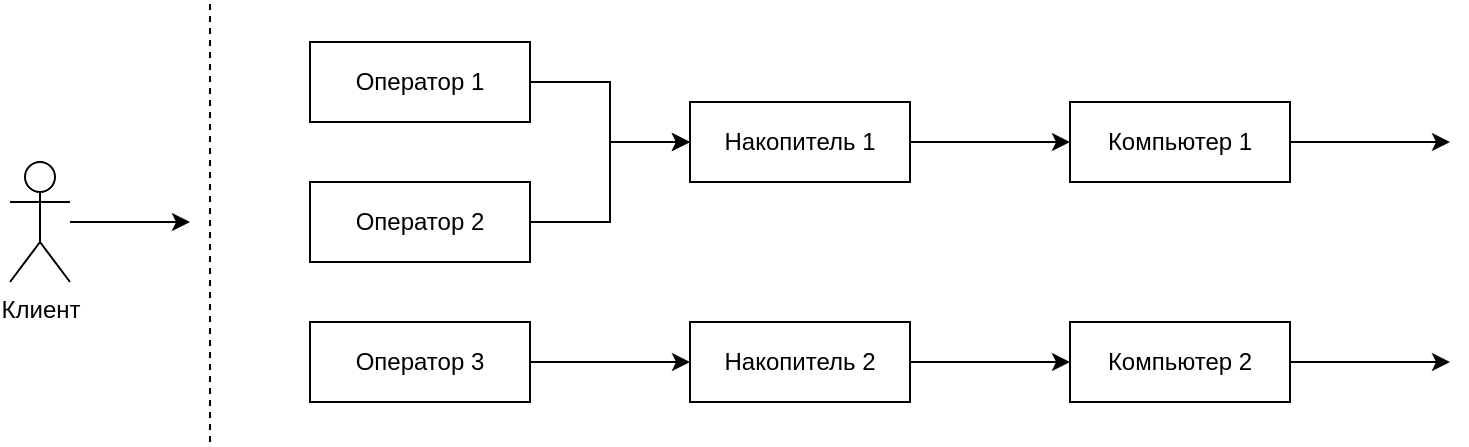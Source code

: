 <mxfile version="20.6.0" type="device" pages="2"><diagram id="roi0-QSfoDxZ3h58tADE" name="common"><mxGraphModel dx="1426" dy="921" grid="1" gridSize="10" guides="1" tooltips="1" connect="1" arrows="1" fold="1" page="1" pageScale="1" pageWidth="827" pageHeight="1169" math="0" shadow="0"><root><mxCell id="0"/><mxCell id="1" parent="0"/><mxCell id="AkA1fVF3ASxgs85wlj2x-1" value="Клиент" style="shape=umlActor;verticalLabelPosition=bottom;verticalAlign=top;html=1;outlineConnect=0;" vertex="1" parent="1"><mxGeometry x="40" y="100" width="30" height="60" as="geometry"/></mxCell><mxCell id="AkA1fVF3ASxgs85wlj2x-12" style="edgeStyle=orthogonalEdgeStyle;rounded=0;orthogonalLoop=1;jettySize=auto;html=1;entryX=0;entryY=0.5;entryDx=0;entryDy=0;" edge="1" parent="1" source="AkA1fVF3ASxgs85wlj2x-4" target="AkA1fVF3ASxgs85wlj2x-8"><mxGeometry relative="1" as="geometry"/></mxCell><mxCell id="AkA1fVF3ASxgs85wlj2x-4" value="Оператор 1" style="rounded=0;whiteSpace=wrap;html=1;" vertex="1" parent="1"><mxGeometry x="190" y="40" width="110" height="40" as="geometry"/></mxCell><mxCell id="AkA1fVF3ASxgs85wlj2x-13" style="edgeStyle=orthogonalEdgeStyle;rounded=0;orthogonalLoop=1;jettySize=auto;html=1;" edge="1" parent="1" source="AkA1fVF3ASxgs85wlj2x-5"><mxGeometry relative="1" as="geometry"><mxPoint x="380" y="90" as="targetPoint"/><Array as="points"><mxPoint x="340" y="130"/><mxPoint x="340" y="90"/></Array></mxGeometry></mxCell><mxCell id="AkA1fVF3ASxgs85wlj2x-5" value="Оператор 2" style="rounded=0;whiteSpace=wrap;html=1;" vertex="1" parent="1"><mxGeometry x="190" y="110" width="110" height="40" as="geometry"/></mxCell><mxCell id="AkA1fVF3ASxgs85wlj2x-14" style="edgeStyle=orthogonalEdgeStyle;rounded=0;orthogonalLoop=1;jettySize=auto;html=1;entryX=0;entryY=0.5;entryDx=0;entryDy=0;" edge="1" parent="1" source="AkA1fVF3ASxgs85wlj2x-6" target="AkA1fVF3ASxgs85wlj2x-9"><mxGeometry relative="1" as="geometry"/></mxCell><mxCell id="AkA1fVF3ASxgs85wlj2x-6" value="Оператор 3" style="rounded=0;whiteSpace=wrap;html=1;" vertex="1" parent="1"><mxGeometry x="190" y="180" width="110" height="40" as="geometry"/></mxCell><mxCell id="AkA1fVF3ASxgs85wlj2x-7" value="" style="endArrow=none;dashed=1;html=1;rounded=0;" edge="1" parent="1"><mxGeometry width="50" height="50" relative="1" as="geometry"><mxPoint x="140" y="240" as="sourcePoint"/><mxPoint x="140" y="20" as="targetPoint"/></mxGeometry></mxCell><mxCell id="AkA1fVF3ASxgs85wlj2x-16" style="edgeStyle=orthogonalEdgeStyle;rounded=0;orthogonalLoop=1;jettySize=auto;html=1;entryX=0;entryY=0.5;entryDx=0;entryDy=0;" edge="1" parent="1" source="AkA1fVF3ASxgs85wlj2x-8" target="AkA1fVF3ASxgs85wlj2x-10"><mxGeometry relative="1" as="geometry"/></mxCell><mxCell id="AkA1fVF3ASxgs85wlj2x-8" value="Накопитель 1" style="rounded=0;whiteSpace=wrap;html=1;" vertex="1" parent="1"><mxGeometry x="380" y="70" width="110" height="40" as="geometry"/></mxCell><mxCell id="AkA1fVF3ASxgs85wlj2x-15" style="edgeStyle=orthogonalEdgeStyle;rounded=0;orthogonalLoop=1;jettySize=auto;html=1;entryX=0;entryY=0.5;entryDx=0;entryDy=0;" edge="1" parent="1" source="AkA1fVF3ASxgs85wlj2x-9" target="AkA1fVF3ASxgs85wlj2x-11"><mxGeometry relative="1" as="geometry"/></mxCell><mxCell id="AkA1fVF3ASxgs85wlj2x-9" value="Накопитель 2" style="rounded=0;whiteSpace=wrap;html=1;" vertex="1" parent="1"><mxGeometry x="380" y="180" width="110" height="40" as="geometry"/></mxCell><mxCell id="AkA1fVF3ASxgs85wlj2x-10" value="Компьютер 1" style="rounded=0;whiteSpace=wrap;html=1;" vertex="1" parent="1"><mxGeometry x="570" y="70" width="110" height="40" as="geometry"/></mxCell><mxCell id="AkA1fVF3ASxgs85wlj2x-11" value="Компьютер 2" style="rounded=0;whiteSpace=wrap;html=1;" vertex="1" parent="1"><mxGeometry x="570" y="180" width="110" height="40" as="geometry"/></mxCell><mxCell id="AkA1fVF3ASxgs85wlj2x-17" value="" style="endArrow=classic;html=1;rounded=0;exitX=1;exitY=0.5;exitDx=0;exitDy=0;" edge="1" parent="1" source="AkA1fVF3ASxgs85wlj2x-11"><mxGeometry width="50" height="50" relative="1" as="geometry"><mxPoint x="390" y="260" as="sourcePoint"/><mxPoint x="760" y="200" as="targetPoint"/></mxGeometry></mxCell><mxCell id="AkA1fVF3ASxgs85wlj2x-18" value="" style="endArrow=classic;html=1;rounded=0;exitX=1;exitY=0.5;exitDx=0;exitDy=0;" edge="1" parent="1" source="AkA1fVF3ASxgs85wlj2x-10"><mxGeometry width="50" height="50" relative="1" as="geometry"><mxPoint x="690" y="210" as="sourcePoint"/><mxPoint x="760" y="90" as="targetPoint"/></mxGeometry></mxCell><mxCell id="AkA1fVF3ASxgs85wlj2x-19" value="" style="endArrow=classic;html=1;rounded=0;" edge="1" parent="1" source="AkA1fVF3ASxgs85wlj2x-1"><mxGeometry width="50" height="50" relative="1" as="geometry"><mxPoint x="100" y="130" as="sourcePoint"/><mxPoint x="130" y="130" as="targetPoint"/></mxGeometry></mxCell></root></mxGraphModel></diagram><diagram id="iSHLHeB7jbA-DYLsTHOE" name="smo"><mxGraphModel dx="1188" dy="768" grid="1" gridSize="10" guides="1" tooltips="1" connect="1" arrows="1" fold="1" page="1" pageScale="1" pageWidth="827" pageHeight="1169" math="0" shadow="0"><root><mxCell id="0"/><mxCell id="1" parent="0"/><mxCell id="mZBq5qUPbQpuCmpfxpBB-9" style="edgeStyle=orthogonalEdgeStyle;rounded=0;orthogonalLoop=1;jettySize=auto;html=1;fontSize=18;entryX=0;entryY=0.5;entryDx=0;entryDy=0;" edge="1" parent="1" source="mZBq5qUPbQpuCmpfxpBB-1" target="mZBq5qUPbQpuCmpfxpBB-5"><mxGeometry relative="1" as="geometry"><mxPoint x="120" y="190" as="targetPoint"/></mxGeometry></mxCell><mxCell id="mZBq5qUPbQpuCmpfxpBB-13" style="edgeStyle=orthogonalEdgeStyle;rounded=0;orthogonalLoop=1;jettySize=auto;html=1;fontSize=18;entryX=0;entryY=0.5;entryDx=0;entryDy=0;" edge="1" parent="1" source="mZBq5qUPbQpuCmpfxpBB-1" target="mZBq5qUPbQpuCmpfxpBB-11"><mxGeometry relative="1" as="geometry"><mxPoint x="130" y="280" as="targetPoint"/><Array as="points"><mxPoint x="120" y="185"/><mxPoint x="120" y="285"/></Array></mxGeometry></mxCell><mxCell id="mZBq5qUPbQpuCmpfxpBB-1" value="" style="triangle;whiteSpace=wrap;html=1;" vertex="1" parent="1"><mxGeometry x="40" y="160" width="37.5" height="50" as="geometry"/></mxCell><mxCell id="mZBq5qUPbQpuCmpfxpBB-10" style="edgeStyle=orthogonalEdgeStyle;rounded=0;orthogonalLoop=1;jettySize=auto;html=1;entryX=0;entryY=0.5;entryDx=0;entryDy=0;fontSize=18;" edge="1" parent="1" target="mZBq5qUPbQpuCmpfxpBB-3"><mxGeometry relative="1" as="geometry"><mxPoint x="80" y="185" as="sourcePoint"/></mxGeometry></mxCell><mxCell id="mZBq5qUPbQpuCmpfxpBB-2" value="&lt;font style=&quot;font-size: 18px;&quot;&gt;Г&lt;/font&gt;" style="text;html=1;align=center;verticalAlign=middle;resizable=0;points=[];autosize=1;strokeColor=none;fillColor=none;" vertex="1" parent="1"><mxGeometry x="40" y="165" width="30" height="40" as="geometry"/></mxCell><mxCell id="mZBq5qUPbQpuCmpfxpBB-3" value="" style="triangle;whiteSpace=wrap;html=1;" vertex="1" parent="1"><mxGeometry x="160" y="60" width="37.5" height="50" as="geometry"/></mxCell><mxCell id="mZBq5qUPbQpuCmpfxpBB-16" style="edgeStyle=orthogonalEdgeStyle;rounded=0;orthogonalLoop=1;jettySize=auto;html=1;entryX=0;entryY=0.5;entryDx=0;entryDy=0;fontSize=18;exitX=1;exitY=0.5;exitDx=0;exitDy=0;" edge="1" parent="1" source="mZBq5qUPbQpuCmpfxpBB-3" target="mZBq5qUPbQpuCmpfxpBB-7"><mxGeometry relative="1" as="geometry"><mxPoint x="200" y="85" as="sourcePoint"/></mxGeometry></mxCell><mxCell id="mZBq5qUPbQpuCmpfxpBB-4" value="&lt;font style=&quot;font-size: 18px;&quot;&gt;Г&lt;/font&gt;" style="text;html=1;align=center;verticalAlign=middle;resizable=0;points=[];autosize=1;strokeColor=none;fillColor=none;" vertex="1" parent="1"><mxGeometry x="160" y="65" width="30" height="40" as="geometry"/></mxCell><mxCell id="mZBq5qUPbQpuCmpfxpBB-15" style="edgeStyle=orthogonalEdgeStyle;rounded=0;orthogonalLoop=1;jettySize=auto;html=1;exitX=1;exitY=0.5;exitDx=0;exitDy=0;entryX=0;entryY=0.5;entryDx=0;entryDy=0;fontSize=18;" edge="1" parent="1" source="mZBq5qUPbQpuCmpfxpBB-5" target="mZBq5qUPbQpuCmpfxpBB-8"><mxGeometry relative="1" as="geometry"/></mxCell><mxCell id="mZBq5qUPbQpuCmpfxpBB-5" value="" style="triangle;whiteSpace=wrap;html=1;" vertex="1" parent="1"><mxGeometry x="160" y="160" width="37.5" height="50" as="geometry"/></mxCell><mxCell id="mZBq5qUPbQpuCmpfxpBB-6" value="&lt;font style=&quot;font-size: 18px;&quot;&gt;Г&lt;/font&gt;" style="text;html=1;align=center;verticalAlign=middle;resizable=0;points=[];autosize=1;strokeColor=none;fillColor=none;" vertex="1" parent="1"><mxGeometry x="160" y="165" width="30" height="40" as="geometry"/></mxCell><mxCell id="mZBq5qUPbQpuCmpfxpBB-27" style="edgeStyle=orthogonalEdgeStyle;rounded=0;orthogonalLoop=1;jettySize=auto;html=1;entryX=0;entryY=0.5;entryDx=0;entryDy=0;fontSize=18;" edge="1" parent="1" source="mZBq5qUPbQpuCmpfxpBB-7" target="mZBq5qUPbQpuCmpfxpBB-18"><mxGeometry relative="1" as="geometry"/></mxCell><mxCell id="mZBq5qUPbQpuCmpfxpBB-7" value="К1" style="ellipse;whiteSpace=wrap;html=1;aspect=fixed;fontSize=18;" vertex="1" parent="1"><mxGeometry x="280" y="60" width="50" height="50" as="geometry"/></mxCell><mxCell id="mZBq5qUPbQpuCmpfxpBB-28" style="edgeStyle=orthogonalEdgeStyle;rounded=0;orthogonalLoop=1;jettySize=auto;html=1;entryX=0;entryY=0.5;entryDx=0;entryDy=0;fontSize=18;" edge="1" parent="1" source="mZBq5qUPbQpuCmpfxpBB-8" target="mZBq5qUPbQpuCmpfxpBB-18"><mxGeometry relative="1" as="geometry"/></mxCell><mxCell id="mZBq5qUPbQpuCmpfxpBB-8" value="К2" style="ellipse;whiteSpace=wrap;html=1;aspect=fixed;fontSize=18;" vertex="1" parent="1"><mxGeometry x="280" y="160" width="50" height="50" as="geometry"/></mxCell><mxCell id="mZBq5qUPbQpuCmpfxpBB-17" style="edgeStyle=orthogonalEdgeStyle;rounded=0;orthogonalLoop=1;jettySize=auto;html=1;entryX=0;entryY=0.5;entryDx=0;entryDy=0;fontSize=18;" edge="1" parent="1" source="mZBq5qUPbQpuCmpfxpBB-11" target="mZBq5qUPbQpuCmpfxpBB-14"><mxGeometry relative="1" as="geometry"/></mxCell><mxCell id="mZBq5qUPbQpuCmpfxpBB-11" value="" style="triangle;whiteSpace=wrap;html=1;" vertex="1" parent="1"><mxGeometry x="160" y="260" width="37.5" height="50" as="geometry"/></mxCell><mxCell id="mZBq5qUPbQpuCmpfxpBB-12" value="&lt;font style=&quot;font-size: 18px;&quot;&gt;Г&lt;/font&gt;" style="text;html=1;align=center;verticalAlign=middle;resizable=0;points=[];autosize=1;strokeColor=none;fillColor=none;" vertex="1" parent="1"><mxGeometry x="160" y="265" width="30" height="40" as="geometry"/></mxCell><mxCell id="mZBq5qUPbQpuCmpfxpBB-42" style="edgeStyle=orthogonalEdgeStyle;rounded=0;orthogonalLoop=1;jettySize=auto;html=1;entryX=0;entryY=0.5;entryDx=0;entryDy=0;fontSize=18;" edge="1" parent="1" source="mZBq5qUPbQpuCmpfxpBB-14" target="mZBq5qUPbQpuCmpfxpBB-31"><mxGeometry relative="1" as="geometry"/></mxCell><mxCell id="mZBq5qUPbQpuCmpfxpBB-14" value="К3" style="ellipse;whiteSpace=wrap;html=1;aspect=fixed;fontSize=18;" vertex="1" parent="1"><mxGeometry x="280" y="260" width="50" height="50" as="geometry"/></mxCell><mxCell id="mZBq5qUPbQpuCmpfxpBB-18" value="" style="whiteSpace=wrap;html=1;aspect=fixed;fontSize=18;" vertex="1" parent="1"><mxGeometry x="440" y="120" width="30" height="30" as="geometry"/></mxCell><mxCell id="mZBq5qUPbQpuCmpfxpBB-19" value="" style="whiteSpace=wrap;html=1;aspect=fixed;fontSize=18;" vertex="1" parent="1"><mxGeometry x="470" y="120" width="30" height="30" as="geometry"/></mxCell><mxCell id="mZBq5qUPbQpuCmpfxpBB-20" value="" style="whiteSpace=wrap;html=1;aspect=fixed;fontSize=18;" vertex="1" parent="1"><mxGeometry x="500" y="120" width="30" height="30" as="geometry"/></mxCell><mxCell id="mZBq5qUPbQpuCmpfxpBB-21" value="" style="whiteSpace=wrap;html=1;aspect=fixed;fontSize=18;" vertex="1" parent="1"><mxGeometry x="530" y="120" width="30" height="30" as="geometry"/></mxCell><mxCell id="mZBq5qUPbQpuCmpfxpBB-29" style="edgeStyle=orthogonalEdgeStyle;rounded=0;orthogonalLoop=1;jettySize=auto;html=1;entryX=0;entryY=0.5;entryDx=0;entryDy=0;fontSize=18;" edge="1" parent="1" source="mZBq5qUPbQpuCmpfxpBB-22" target="mZBq5qUPbQpuCmpfxpBB-26"><mxGeometry relative="1" as="geometry"/></mxCell><mxCell id="mZBq5qUPbQpuCmpfxpBB-22" value="" style="whiteSpace=wrap;html=1;aspect=fixed;fontSize=18;" vertex="1" parent="1"><mxGeometry x="560" y="120" width="30" height="30" as="geometry"/></mxCell><mxCell id="mZBq5qUPbQpuCmpfxpBB-23" value="" style="endArrow=none;html=1;rounded=0;fontSize=18;entryX=0;entryY=1;entryDx=0;entryDy=0;" edge="1" parent="1" target="mZBq5qUPbQpuCmpfxpBB-18"><mxGeometry width="50" height="50" relative="1" as="geometry"><mxPoint x="410" y="150" as="sourcePoint"/><mxPoint x="430" y="120" as="targetPoint"/></mxGeometry></mxCell><mxCell id="mZBq5qUPbQpuCmpfxpBB-24" value="" style="endArrow=none;html=1;rounded=0;fontSize=18;entryX=0;entryY=0;entryDx=0;entryDy=0;" edge="1" parent="1" target="mZBq5qUPbQpuCmpfxpBB-18"><mxGeometry width="50" height="50" relative="1" as="geometry"><mxPoint x="410" y="120" as="sourcePoint"/><mxPoint x="430" y="120" as="targetPoint"/></mxGeometry></mxCell><mxCell id="mZBq5qUPbQpuCmpfxpBB-25" value="H1" style="text;html=1;align=center;verticalAlign=middle;resizable=0;points=[];autosize=1;strokeColor=none;fillColor=none;fontSize=18;" vertex="1" parent="1"><mxGeometry x="480" y="80" width="50" height="40" as="geometry"/></mxCell><mxCell id="mZBq5qUPbQpuCmpfxpBB-26" value="К4" style="ellipse;whiteSpace=wrap;html=1;aspect=fixed;fontSize=18;" vertex="1" parent="1"><mxGeometry x="670" y="110" width="50" height="50" as="geometry"/></mxCell><mxCell id="mZBq5qUPbQpuCmpfxpBB-30" value="" style="endArrow=classic;html=1;rounded=0;fontSize=18;exitX=1;exitY=0.5;exitDx=0;exitDy=0;" edge="1" parent="1" source="mZBq5qUPbQpuCmpfxpBB-26"><mxGeometry width="50" height="50" relative="1" as="geometry"><mxPoint x="520" y="130" as="sourcePoint"/><mxPoint x="800" y="135" as="targetPoint"/></mxGeometry></mxCell><mxCell id="mZBq5qUPbQpuCmpfxpBB-31" value="" style="whiteSpace=wrap;html=1;aspect=fixed;fontSize=18;" vertex="1" parent="1"><mxGeometry x="440" y="270" width="30" height="30" as="geometry"/></mxCell><mxCell id="mZBq5qUPbQpuCmpfxpBB-32" value="" style="whiteSpace=wrap;html=1;aspect=fixed;fontSize=18;" vertex="1" parent="1"><mxGeometry x="470" y="270" width="30" height="30" as="geometry"/></mxCell><mxCell id="mZBq5qUPbQpuCmpfxpBB-33" value="" style="whiteSpace=wrap;html=1;aspect=fixed;fontSize=18;" vertex="1" parent="1"><mxGeometry x="500" y="270" width="30" height="30" as="geometry"/></mxCell><mxCell id="mZBq5qUPbQpuCmpfxpBB-34" value="" style="whiteSpace=wrap;html=1;aspect=fixed;fontSize=18;" vertex="1" parent="1"><mxGeometry x="530" y="270" width="30" height="30" as="geometry"/></mxCell><mxCell id="mZBq5qUPbQpuCmpfxpBB-35" style="edgeStyle=orthogonalEdgeStyle;rounded=0;orthogonalLoop=1;jettySize=auto;html=1;entryX=0;entryY=0.5;entryDx=0;entryDy=0;fontSize=18;" edge="1" parent="1" source="mZBq5qUPbQpuCmpfxpBB-36" target="mZBq5qUPbQpuCmpfxpBB-40"><mxGeometry relative="1" as="geometry"/></mxCell><mxCell id="mZBq5qUPbQpuCmpfxpBB-36" value="" style="whiteSpace=wrap;html=1;aspect=fixed;fontSize=18;" vertex="1" parent="1"><mxGeometry x="560" y="270" width="30" height="30" as="geometry"/></mxCell><mxCell id="mZBq5qUPbQpuCmpfxpBB-37" value="" style="endArrow=none;html=1;rounded=0;fontSize=18;entryX=0;entryY=1;entryDx=0;entryDy=0;" edge="1" parent="1" target="mZBq5qUPbQpuCmpfxpBB-31"><mxGeometry width="50" height="50" relative="1" as="geometry"><mxPoint x="410" y="300" as="sourcePoint"/><mxPoint x="430" y="270" as="targetPoint"/></mxGeometry></mxCell><mxCell id="mZBq5qUPbQpuCmpfxpBB-38" value="" style="endArrow=none;html=1;rounded=0;fontSize=18;entryX=0;entryY=0;entryDx=0;entryDy=0;" edge="1" parent="1" target="mZBq5qUPbQpuCmpfxpBB-31"><mxGeometry width="50" height="50" relative="1" as="geometry"><mxPoint x="410" y="270" as="sourcePoint"/><mxPoint x="430" y="270" as="targetPoint"/></mxGeometry></mxCell><mxCell id="mZBq5qUPbQpuCmpfxpBB-39" value="H2" style="text;html=1;align=center;verticalAlign=middle;resizable=0;points=[];autosize=1;strokeColor=none;fillColor=none;fontSize=18;" vertex="1" parent="1"><mxGeometry x="480" y="230" width="50" height="40" as="geometry"/></mxCell><mxCell id="mZBq5qUPbQpuCmpfxpBB-40" value="К5" style="ellipse;whiteSpace=wrap;html=1;aspect=fixed;fontSize=18;" vertex="1" parent="1"><mxGeometry x="670" y="260" width="50" height="50" as="geometry"/></mxCell><mxCell id="mZBq5qUPbQpuCmpfxpBB-41" value="" style="endArrow=classic;html=1;rounded=0;fontSize=18;exitX=1;exitY=0.5;exitDx=0;exitDy=0;" edge="1" parent="1" source="mZBq5qUPbQpuCmpfxpBB-40"><mxGeometry width="50" height="50" relative="1" as="geometry"><mxPoint x="520" y="280" as="sourcePoint"/><mxPoint x="800" y="285" as="targetPoint"/></mxGeometry></mxCell><mxCell id="mZBq5qUPbQpuCmpfxpBB-43" value="" style="endArrow=classic;html=1;rounded=0;fontSize=18;exitX=0.5;exitY=0;exitDx=0;exitDy=0;" edge="1" parent="1" source="mZBq5qUPbQpuCmpfxpBB-7"><mxGeometry width="50" height="50" relative="1" as="geometry"><mxPoint x="350" y="70" as="sourcePoint"/><mxPoint x="160" y="40" as="targetPoint"/><Array as="points"><mxPoint x="305" y="40"/></Array></mxGeometry></mxCell><mxCell id="mZBq5qUPbQpuCmpfxpBB-44" value="Отказ" style="text;html=1;align=center;verticalAlign=middle;resizable=0;points=[];autosize=1;strokeColor=none;fillColor=none;fontSize=18;" vertex="1" parent="1"><mxGeometry x="190" y="10" width="80" height="40" as="geometry"/></mxCell><mxCell id="mZBq5qUPbQpuCmpfxpBB-45" value="" style="endArrow=classic;html=1;rounded=0;fontSize=18;exitX=0.5;exitY=0;exitDx=0;exitDy=0;" edge="1" parent="1" source="mZBq5qUPbQpuCmpfxpBB-8"><mxGeometry width="50" height="50" relative="1" as="geometry"><mxPoint x="350" y="90" as="sourcePoint"/><mxPoint x="160" y="140" as="targetPoint"/><Array as="points"><mxPoint x="305" y="140"/></Array></mxGeometry></mxCell><mxCell id="mZBq5qUPbQpuCmpfxpBB-46" value="Отказ" style="text;html=1;align=center;verticalAlign=middle;resizable=0;points=[];autosize=1;strokeColor=none;fillColor=none;fontSize=18;" vertex="1" parent="1"><mxGeometry x="190" y="110" width="80" height="40" as="geometry"/></mxCell><mxCell id="mZBq5qUPbQpuCmpfxpBB-48" value="" style="endArrow=classic;html=1;rounded=0;fontSize=18;exitX=0.5;exitY=0;exitDx=0;exitDy=0;" edge="1" parent="1" source="mZBq5qUPbQpuCmpfxpBB-14"><mxGeometry width="50" height="50" relative="1" as="geometry"><mxPoint x="350" y="160" as="sourcePoint"/><mxPoint x="160" y="240" as="targetPoint"/><Array as="points"><mxPoint x="305" y="240"/></Array></mxGeometry></mxCell><mxCell id="mZBq5qUPbQpuCmpfxpBB-49" value="Отказ" style="text;html=1;align=center;verticalAlign=middle;resizable=0;points=[];autosize=1;strokeColor=none;fillColor=none;fontSize=18;" vertex="1" parent="1"><mxGeometry x="190" y="210" width="80" height="40" as="geometry"/></mxCell></root></mxGraphModel></diagram></mxfile>